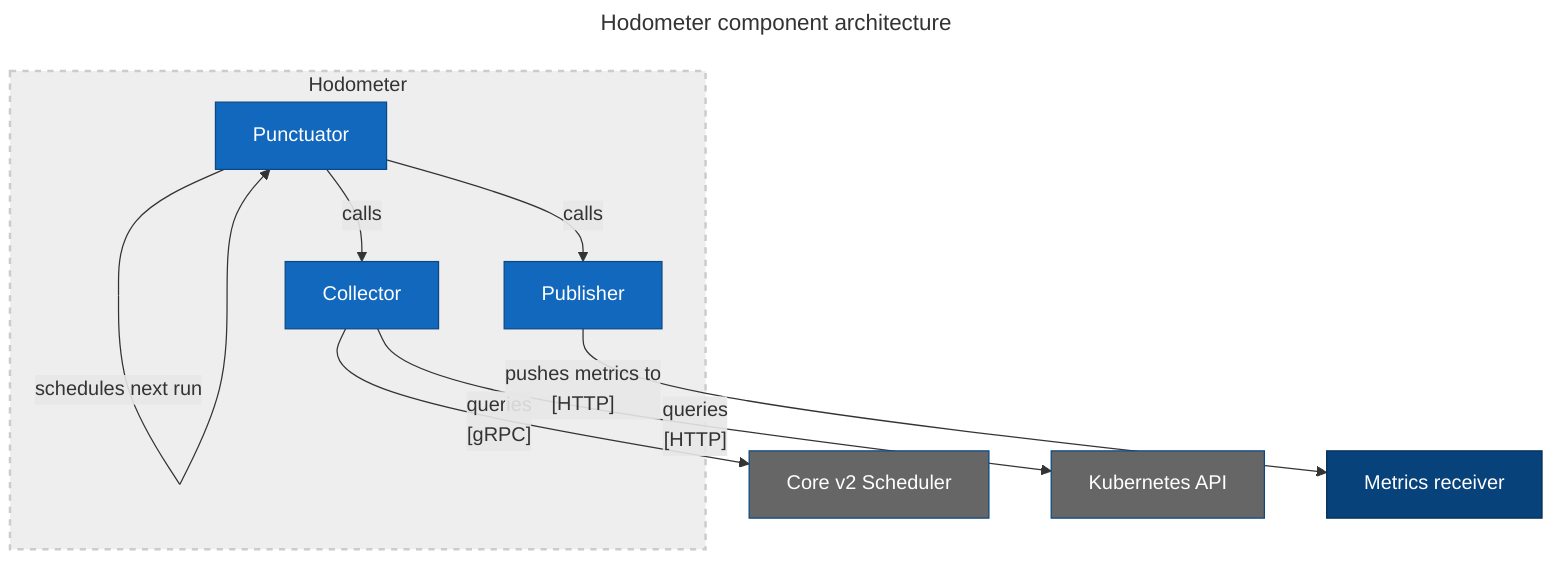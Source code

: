 ---
title: Hodometer component architecture
---

flowchart TD
  C["Collector"]
  P["Publisher"]
  T["Punctuator"]
  S["Core v2 Scheduler"]
  K["Kubernetes API"]
  R["Metrics receiver"]

  subgraph Hodometer
    T --> |schedules next run| T
    T --> |calls| C
    T --> |calls| P
  end
  C --> |"queries\n[gRPC]"| S
  C --> |"queries\n[HTTP]"| K
  P --> |"pushes metrics to\n[HTTP]"| R

  classDef focusSystem      fill:#1168bd,stroke:#0b4884,color:#ffffff
  classDef supportingSystem fill:#666,stroke:#0b4884,color:#ffffff
  classDef consumingSystem  fill:#08427b,stroke:#052e56,color:#ffffff
  classDef systemBoundary   fill:#eee,stroke:#ccc,stroke-width:2px,stroke-dasharray: 5 5

  class C,P,T focusSystem
  class S,K supportingSystem
  class R consumingSystem
  class Hodometer systemBoundary